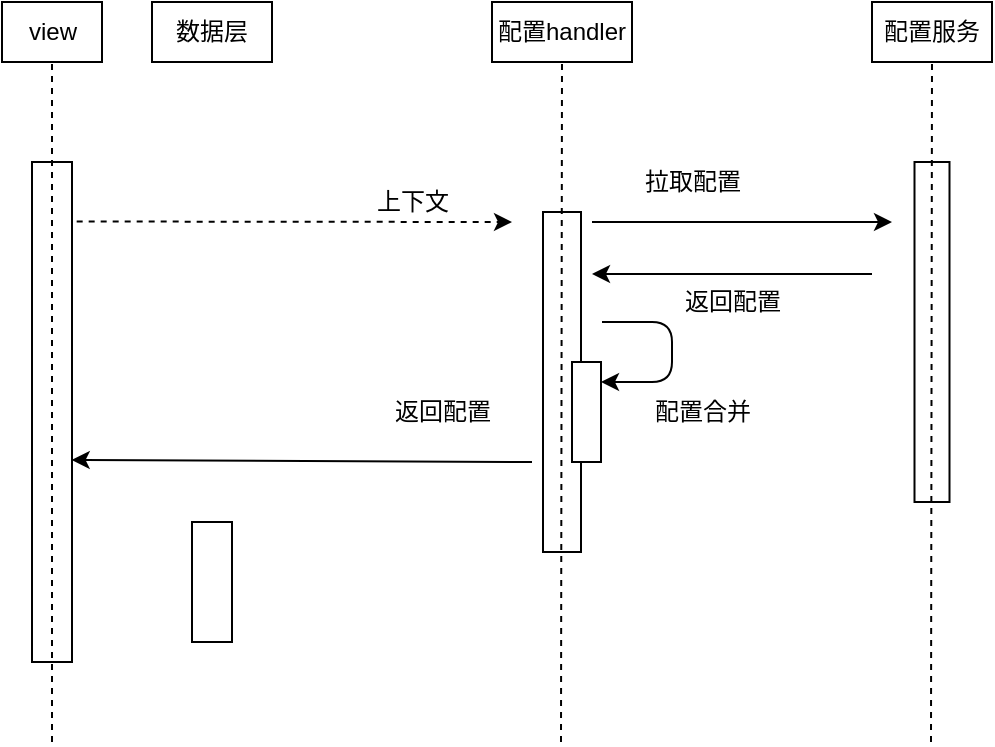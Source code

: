 <mxfile>
    <diagram id="D3sX1PmS8I32J9i15y4N" name="第 1 页">
        <mxGraphModel dx="770" dy="530" grid="1" gridSize="10" guides="1" tooltips="1" connect="1" arrows="1" fold="1" page="1" pageScale="1" pageWidth="827" pageHeight="1169" math="0" shadow="0">
            <root>
                <mxCell id="0"/>
                <mxCell id="1" parent="0"/>
                <mxCell id="3" value="配置服务" style="text;html=1;strokeColor=default;fillColor=none;align=center;verticalAlign=middle;whiteSpace=wrap;rounded=0;" parent="1" vertex="1">
                    <mxGeometry x="500" y="110" width="60" height="30" as="geometry"/>
                </mxCell>
                <mxCell id="11" style="edgeStyle=none;html=1;" parent="1" edge="1">
                    <mxGeometry relative="1" as="geometry">
                        <mxPoint x="360" y="246" as="targetPoint"/>
                        <mxPoint x="500" y="246" as="sourcePoint"/>
                    </mxGeometry>
                </mxCell>
                <mxCell id="6" value="" style="rounded=0;whiteSpace=wrap;html=1;" parent="1" vertex="1">
                    <mxGeometry x="521.25" y="190" width="17.5" height="170" as="geometry"/>
                </mxCell>
                <mxCell id="9" style="edgeStyle=none;html=1;" parent="1" edge="1">
                    <mxGeometry relative="1" as="geometry">
                        <mxPoint x="510" y="220" as="targetPoint"/>
                        <mxPoint x="360" y="220" as="sourcePoint"/>
                    </mxGeometry>
                </mxCell>
                <mxCell id="7" value="" style="rounded=0;whiteSpace=wrap;html=1;" parent="1" vertex="1">
                    <mxGeometry x="335.5" y="215" width="19" height="170" as="geometry"/>
                </mxCell>
                <mxCell id="8" value="配置handler" style="text;html=1;strokeColor=default;fillColor=none;align=center;verticalAlign=middle;whiteSpace=wrap;rounded=0;" parent="1" vertex="1">
                    <mxGeometry x="310" y="110" width="70" height="30" as="geometry"/>
                </mxCell>
                <mxCell id="10" value="拉取配置" style="text;html=1;align=center;verticalAlign=middle;resizable=0;points=[];autosize=1;strokeColor=none;fillColor=none;" parent="1" vertex="1">
                    <mxGeometry x="375" y="185" width="70" height="30" as="geometry"/>
                </mxCell>
                <mxCell id="12" value="返回配置" style="text;html=1;align=center;verticalAlign=middle;resizable=0;points=[];autosize=1;strokeColor=none;fillColor=none;" parent="1" vertex="1">
                    <mxGeometry x="395" y="245" width="70" height="30" as="geometry"/>
                </mxCell>
                <mxCell id="13" value="" style="rounded=0;whiteSpace=wrap;html=1;" parent="1" vertex="1">
                    <mxGeometry x="80" y="190" width="20" height="250" as="geometry"/>
                </mxCell>
                <mxCell id="14" value="view" style="text;html=1;align=center;verticalAlign=middle;resizable=0;points=[];autosize=1;strokeColor=default;fillColor=none;" parent="1" vertex="1">
                    <mxGeometry x="65" y="110" width="50" height="30" as="geometry"/>
                </mxCell>
                <mxCell id="15" value="" style="endArrow=classic;html=1;dashed=1;exitX=1.117;exitY=0.119;exitDx=0;exitDy=0;exitPerimeter=0;" parent="1" edge="1" source="13">
                    <mxGeometry width="50" height="50" relative="1" as="geometry">
                        <mxPoint x="240" y="220" as="sourcePoint"/>
                        <mxPoint x="320" y="220" as="targetPoint"/>
                    </mxGeometry>
                </mxCell>
                <mxCell id="16" value="上下文" style="text;html=1;align=center;verticalAlign=middle;resizable=0;points=[];autosize=1;strokeColor=none;fillColor=none;" parent="1" vertex="1">
                    <mxGeometry x="240" y="195" width="60" height="30" as="geometry"/>
                </mxCell>
                <mxCell id="27" value="" style="endArrow=none;dashed=1;html=1;" edge="1" parent="1">
                    <mxGeometry width="50" height="50" relative="1" as="geometry">
                        <mxPoint x="90" y="480" as="sourcePoint"/>
                        <mxPoint x="90" y="140" as="targetPoint"/>
                    </mxGeometry>
                </mxCell>
                <mxCell id="28" value="" style="endArrow=none;dashed=1;html=1;entryX=0.5;entryY=1;entryDx=0;entryDy=0;" edge="1" parent="1" target="8">
                    <mxGeometry width="50" height="50" relative="1" as="geometry">
                        <mxPoint x="344.5" y="480" as="sourcePoint"/>
                        <mxPoint x="344.5" y="180" as="targetPoint"/>
                    </mxGeometry>
                </mxCell>
                <mxCell id="29" value="" style="endArrow=none;dashed=1;html=1;entryX=0.5;entryY=1;entryDx=0;entryDy=0;" edge="1" parent="1" target="3">
                    <mxGeometry width="50" height="50" relative="1" as="geometry">
                        <mxPoint x="529.5" y="480" as="sourcePoint"/>
                        <mxPoint x="529.5" y="180" as="targetPoint"/>
                    </mxGeometry>
                </mxCell>
                <mxCell id="30" value="数据层" style="rounded=0;whiteSpace=wrap;html=1;strokeColor=default;" vertex="1" parent="1">
                    <mxGeometry x="140" y="110" width="60" height="30" as="geometry"/>
                </mxCell>
                <mxCell id="17" value="" style="endArrow=classic;html=1;entryX=0.992;entryY=0.596;entryDx=0;entryDy=0;entryPerimeter=0;" parent="1" edge="1" target="13">
                    <mxGeometry width="50" height="50" relative="1" as="geometry">
                        <mxPoint x="330" y="340" as="sourcePoint"/>
                        <mxPoint x="230" y="340" as="targetPoint"/>
                    </mxGeometry>
                </mxCell>
                <mxCell id="18" value="返回配置" style="text;html=1;align=center;verticalAlign=middle;resizable=0;points=[];autosize=1;strokeColor=none;fillColor=none;" parent="1" vertex="1">
                    <mxGeometry x="250" y="300" width="70" height="30" as="geometry"/>
                </mxCell>
                <mxCell id="20" value="" style="endArrow=classic;html=1;" parent="1" edge="1">
                    <mxGeometry width="50" height="50" relative="1" as="geometry">
                        <mxPoint x="365" y="270" as="sourcePoint"/>
                        <mxPoint x="364.5" y="300" as="targetPoint"/>
                        <Array as="points">
                            <mxPoint x="400" y="270"/>
                            <mxPoint x="400" y="300"/>
                        </Array>
                    </mxGeometry>
                </mxCell>
                <mxCell id="21" value="配置合并" style="text;html=1;align=center;verticalAlign=middle;resizable=0;points=[];autosize=1;strokeColor=none;fillColor=none;" parent="1" vertex="1">
                    <mxGeometry x="380" y="300" width="70" height="30" as="geometry"/>
                </mxCell>
                <mxCell id="22" value="" style="rounded=0;whiteSpace=wrap;html=1;" vertex="1" parent="1">
                    <mxGeometry x="350" y="290" width="14.5" height="50" as="geometry"/>
                </mxCell>
                <mxCell id="32" value="" style="rounded=0;whiteSpace=wrap;html=1;strokeColor=default;" vertex="1" parent="1">
                    <mxGeometry x="160" y="370" width="20" height="60" as="geometry"/>
                </mxCell>
            </root>
        </mxGraphModel>
    </diagram>
</mxfile>